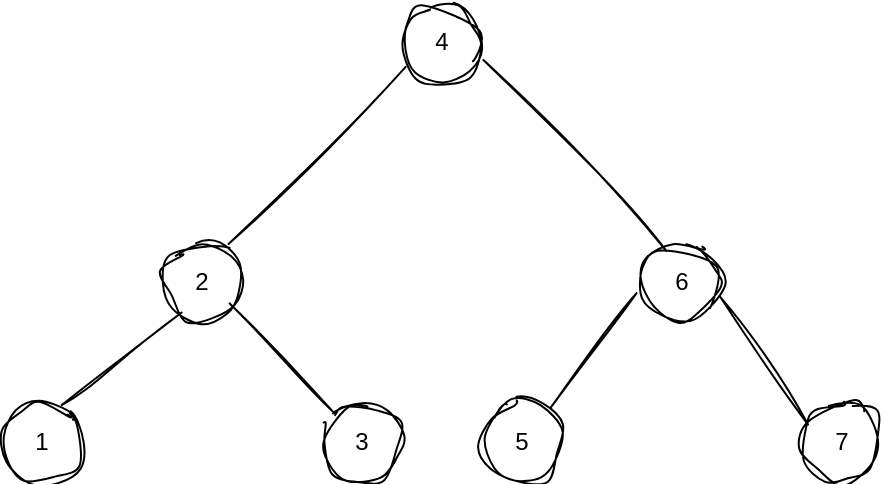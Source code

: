 <mxfile version="24.7.5">
  <diagram name="第 1 页" id="SfLChQqZt8kl3xRZpHfr">
    <mxGraphModel dx="1434" dy="836" grid="1" gridSize="10" guides="1" tooltips="1" connect="1" arrows="1" fold="1" page="1" pageScale="1" pageWidth="827" pageHeight="1169" math="0" shadow="0">
      <root>
        <mxCell id="0" />
        <mxCell id="1" parent="0" />
        <mxCell id="IzD3qeflEV2fJDBBaDgi-1" value="4" style="ellipse;whiteSpace=wrap;html=1;aspect=fixed;sketch=1;curveFitting=1;jiggle=2;" parent="1" vertex="1">
          <mxGeometry x="360" y="320" width="40" height="40" as="geometry" />
        </mxCell>
        <mxCell id="IzD3qeflEV2fJDBBaDgi-2" value="2" style="ellipse;whiteSpace=wrap;html=1;aspect=fixed;sketch=1;curveFitting=1;jiggle=2;" parent="1" vertex="1">
          <mxGeometry x="240" y="440" width="40" height="40" as="geometry" />
        </mxCell>
        <mxCell id="IzD3qeflEV2fJDBBaDgi-3" value="3" style="ellipse;whiteSpace=wrap;html=1;aspect=fixed;sketch=1;curveFitting=1;jiggle=2;" parent="1" vertex="1">
          <mxGeometry x="320" y="520" width="40" height="40" as="geometry" />
        </mxCell>
        <mxCell id="IzD3qeflEV2fJDBBaDgi-4" value="1" style="ellipse;whiteSpace=wrap;html=1;aspect=fixed;sketch=1;curveFitting=1;jiggle=2;" parent="1" vertex="1">
          <mxGeometry x="160" y="520" width="40" height="40" as="geometry" />
        </mxCell>
        <mxCell id="IzD3qeflEV2fJDBBaDgi-5" value="6" style="ellipse;whiteSpace=wrap;html=1;aspect=fixed;sketch=1;curveFitting=1;jiggle=2;" parent="1" vertex="1">
          <mxGeometry x="480" y="440" width="40" height="40" as="geometry" />
        </mxCell>
        <mxCell id="IzD3qeflEV2fJDBBaDgi-6" value="7" style="ellipse;whiteSpace=wrap;html=1;aspect=fixed;sketch=1;curveFitting=1;jiggle=2;" parent="1" vertex="1">
          <mxGeometry x="560" y="520" width="40" height="40" as="geometry" />
        </mxCell>
        <mxCell id="IzD3qeflEV2fJDBBaDgi-7" value="5" style="ellipse;whiteSpace=wrap;html=1;aspect=fixed;sketch=1;curveFitting=1;jiggle=2;" parent="1" vertex="1">
          <mxGeometry x="400" y="520" width="40" height="40" as="geometry" />
        </mxCell>
        <mxCell id="IzD3qeflEV2fJDBBaDgi-8" value="" style="endArrow=none;html=1;rounded=0;exitX=0.746;exitY=0.039;exitDx=0;exitDy=0;exitPerimeter=0;entryX=0.246;entryY=0.882;entryDx=0;entryDy=0;entryPerimeter=0;sketch=1;curveFitting=1;jiggle=2;" parent="1" source="IzD3qeflEV2fJDBBaDgi-4" target="IzD3qeflEV2fJDBBaDgi-2" edge="1">
          <mxGeometry width="50" height="50" relative="1" as="geometry">
            <mxPoint x="410" y="490" as="sourcePoint" />
            <mxPoint x="460" y="440" as="targetPoint" />
          </mxGeometry>
        </mxCell>
        <mxCell id="IzD3qeflEV2fJDBBaDgi-9" value="" style="endArrow=none;html=1;rounded=0;entryX=0.846;entryY=0.768;entryDx=0;entryDy=0;entryPerimeter=0;sketch=1;curveFitting=1;jiggle=2;" parent="1" source="IzD3qeflEV2fJDBBaDgi-3" target="IzD3qeflEV2fJDBBaDgi-2" edge="1">
          <mxGeometry width="50" height="50" relative="1" as="geometry">
            <mxPoint x="200" y="532" as="sourcePoint" />
            <mxPoint x="260" y="485" as="targetPoint" />
          </mxGeometry>
        </mxCell>
        <mxCell id="IzD3qeflEV2fJDBBaDgi-10" value="" style="endArrow=none;html=1;rounded=0;exitX=0.832;exitY=0.025;exitDx=0;exitDy=0;exitPerimeter=0;entryX=0.046;entryY=0.811;entryDx=0;entryDy=0;entryPerimeter=0;sketch=1;curveFitting=1;jiggle=2;" parent="1" source="IzD3qeflEV2fJDBBaDgi-2" target="IzD3qeflEV2fJDBBaDgi-1" edge="1">
          <mxGeometry width="50" height="50" relative="1" as="geometry">
            <mxPoint x="210" y="542" as="sourcePoint" />
            <mxPoint x="270" y="495" as="targetPoint" />
          </mxGeometry>
        </mxCell>
        <mxCell id="IzD3qeflEV2fJDBBaDgi-11" value="" style="endArrow=none;html=1;rounded=0;exitX=0.304;exitY=0.111;exitDx=0;exitDy=0;exitPerimeter=0;sketch=1;curveFitting=1;jiggle=2;entryX=1.018;entryY=0.725;entryDx=0;entryDy=0;entryPerimeter=0;" parent="1" source="IzD3qeflEV2fJDBBaDgi-5" target="IzD3qeflEV2fJDBBaDgi-1" edge="1">
          <mxGeometry width="50" height="50" relative="1" as="geometry">
            <mxPoint x="283" y="451" as="sourcePoint" />
            <mxPoint x="372" y="362" as="targetPoint" />
          </mxGeometry>
        </mxCell>
        <mxCell id="IzD3qeflEV2fJDBBaDgi-12" value="" style="endArrow=none;html=1;rounded=0;exitX=0.861;exitY=0.068;exitDx=0;exitDy=0;exitPerimeter=0;entryX=-0.068;entryY=0.639;entryDx=0;entryDy=0;entryPerimeter=0;sketch=1;curveFitting=1;jiggle=2;" parent="1" source="IzD3qeflEV2fJDBBaDgi-7" target="IzD3qeflEV2fJDBBaDgi-5" edge="1">
          <mxGeometry width="50" height="50" relative="1" as="geometry">
            <mxPoint x="293" y="461" as="sourcePoint" />
            <mxPoint x="382" y="372" as="targetPoint" />
          </mxGeometry>
        </mxCell>
        <mxCell id="IzD3qeflEV2fJDBBaDgi-13" value="" style="endArrow=none;html=1;rounded=0;exitX=0.075;exitY=0.282;exitDx=0;exitDy=0;exitPerimeter=0;entryX=0.975;entryY=0.682;entryDx=0;entryDy=0;entryPerimeter=0;sketch=1;curveFitting=1;jiggle=2;" parent="1" source="IzD3qeflEV2fJDBBaDgi-6" target="IzD3qeflEV2fJDBBaDgi-5" edge="1">
          <mxGeometry width="50" height="50" relative="1" as="geometry">
            <mxPoint x="303" y="471" as="sourcePoint" />
            <mxPoint x="392" y="382" as="targetPoint" />
          </mxGeometry>
        </mxCell>
      </root>
    </mxGraphModel>
  </diagram>
</mxfile>
